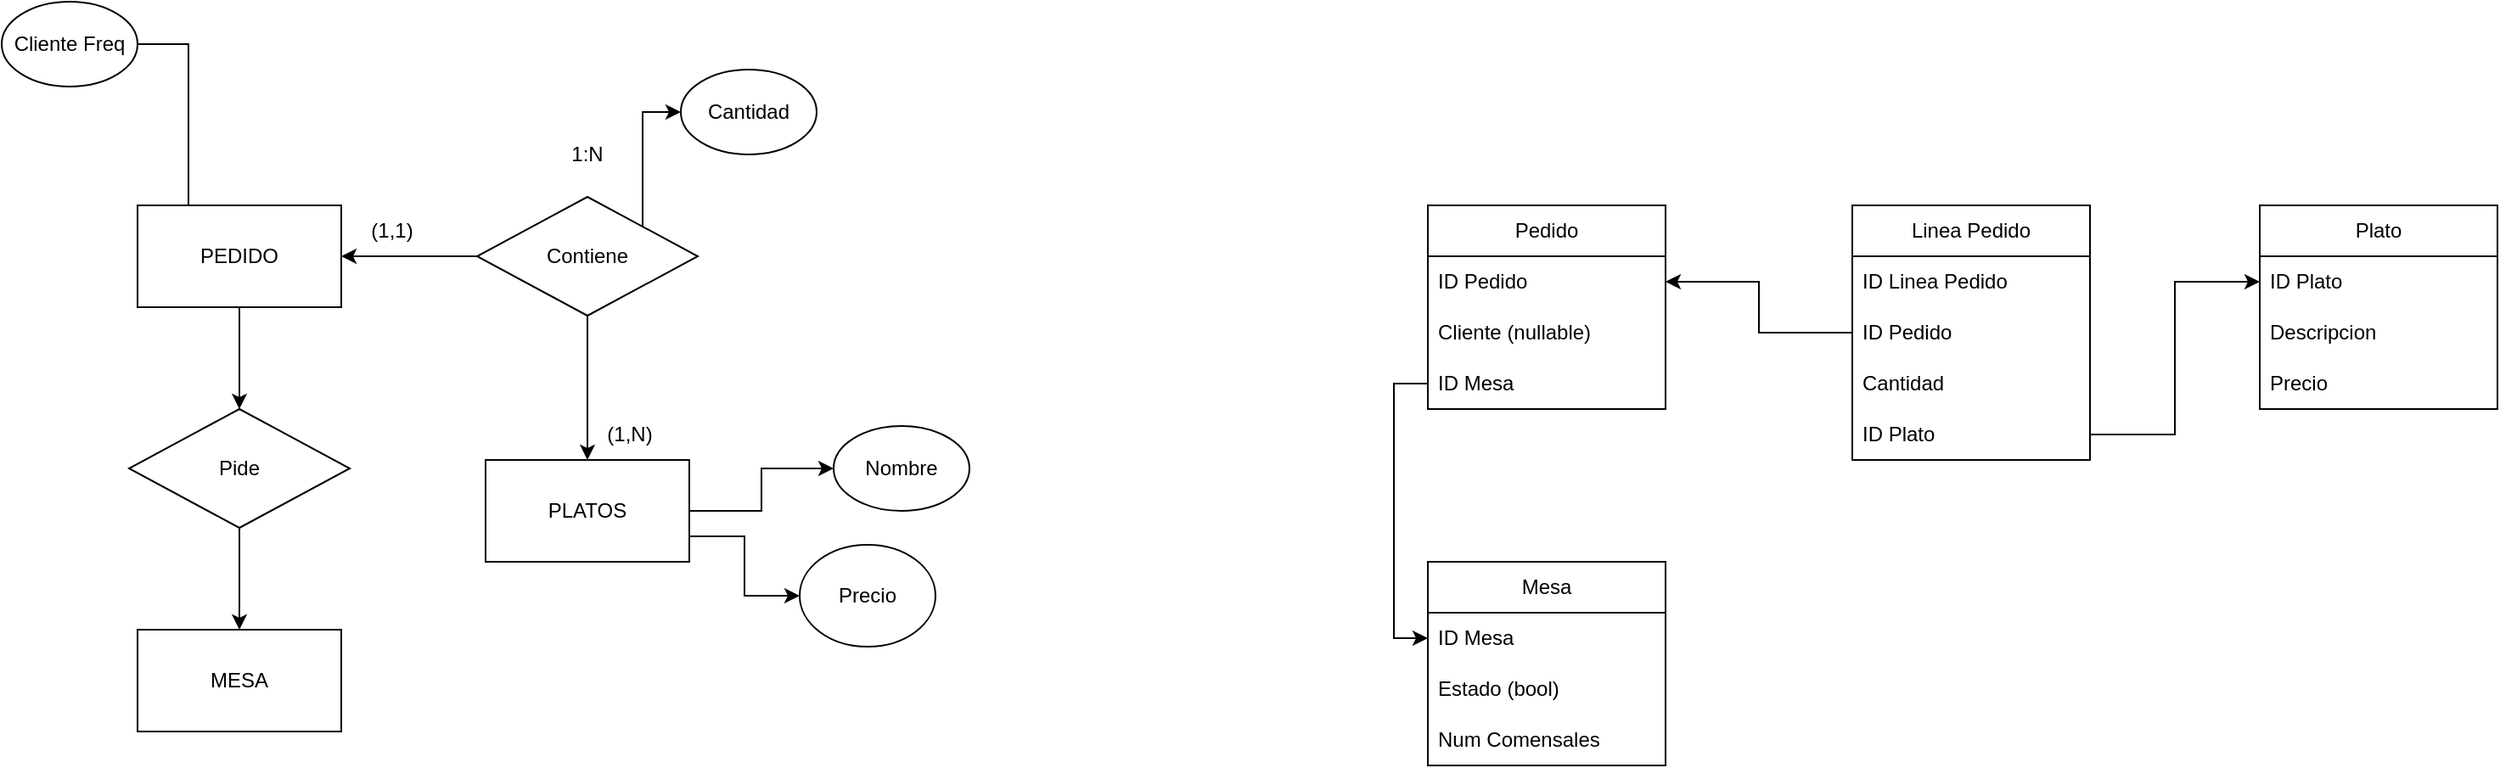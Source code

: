 <mxfile version="28.1.2">
  <diagram name="Página-1" id="tPOE-umdfQiLiTk9m_mQ">
    <mxGraphModel dx="872" dy="492" grid="1" gridSize="10" guides="1" tooltips="1" connect="1" arrows="1" fold="1" page="1" pageScale="1" pageWidth="827" pageHeight="1169" math="0" shadow="0">
      <root>
        <mxCell id="0" />
        <mxCell id="1" parent="0" />
        <mxCell id="jjPFLNIkKFGGpoC9tag5-3" style="edgeStyle=orthogonalEdgeStyle;rounded=0;orthogonalLoop=1;jettySize=auto;html=1;exitX=0.5;exitY=1;exitDx=0;exitDy=0;entryX=0.5;entryY=0;entryDx=0;entryDy=0;" edge="1" parent="1" source="TgwmVwddfvAnvr-EgG34-1" target="jjPFLNIkKFGGpoC9tag5-2">
          <mxGeometry relative="1" as="geometry" />
        </mxCell>
        <mxCell id="TgwmVwddfvAnvr-EgG34-1" value="PEDIDO" style="rounded=0;whiteSpace=wrap;html=1;" parent="1" vertex="1">
          <mxGeometry x="110" y="120" width="120" height="60" as="geometry" />
        </mxCell>
        <mxCell id="6F7VewPT5dQQ3bvfpOFY-6" style="edgeStyle=orthogonalEdgeStyle;rounded=0;orthogonalLoop=1;jettySize=auto;html=1;exitX=1;exitY=0.5;exitDx=0;exitDy=0;entryX=0;entryY=0.5;entryDx=0;entryDy=0;" parent="1" source="TgwmVwddfvAnvr-EgG34-3" target="6F7VewPT5dQQ3bvfpOFY-4" edge="1">
          <mxGeometry relative="1" as="geometry" />
        </mxCell>
        <mxCell id="6F7VewPT5dQQ3bvfpOFY-7" style="edgeStyle=orthogonalEdgeStyle;rounded=0;orthogonalLoop=1;jettySize=auto;html=1;exitX=1;exitY=0.75;exitDx=0;exitDy=0;entryX=0;entryY=0.5;entryDx=0;entryDy=0;" parent="1" source="TgwmVwddfvAnvr-EgG34-3" target="6F7VewPT5dQQ3bvfpOFY-5" edge="1">
          <mxGeometry relative="1" as="geometry" />
        </mxCell>
        <mxCell id="TgwmVwddfvAnvr-EgG34-3" value="PLATOS" style="rounded=0;whiteSpace=wrap;html=1;" parent="1" vertex="1">
          <mxGeometry x="315" y="270" width="120" height="60" as="geometry" />
        </mxCell>
        <mxCell id="TgwmVwddfvAnvr-EgG34-18" style="edgeStyle=orthogonalEdgeStyle;rounded=0;orthogonalLoop=1;jettySize=auto;html=1;exitX=0.5;exitY=1;exitDx=0;exitDy=0;entryX=0.5;entryY=0;entryDx=0;entryDy=0;" parent="1" source="TgwmVwddfvAnvr-EgG34-10" target="TgwmVwddfvAnvr-EgG34-3" edge="1">
          <mxGeometry relative="1" as="geometry" />
        </mxCell>
        <mxCell id="6F7VewPT5dQQ3bvfpOFY-1" style="edgeStyle=orthogonalEdgeStyle;rounded=0;orthogonalLoop=1;jettySize=auto;html=1;entryX=1;entryY=0.5;entryDx=0;entryDy=0;" parent="1" source="TgwmVwddfvAnvr-EgG34-10" target="TgwmVwddfvAnvr-EgG34-1" edge="1">
          <mxGeometry relative="1" as="geometry" />
        </mxCell>
        <mxCell id="6F7VewPT5dQQ3bvfpOFY-3" style="edgeStyle=orthogonalEdgeStyle;rounded=0;orthogonalLoop=1;jettySize=auto;html=1;exitX=1;exitY=0;exitDx=0;exitDy=0;entryX=0;entryY=0.5;entryDx=0;entryDy=0;" parent="1" source="TgwmVwddfvAnvr-EgG34-10" target="6F7VewPT5dQQ3bvfpOFY-2" edge="1">
          <mxGeometry relative="1" as="geometry" />
        </mxCell>
        <mxCell id="TgwmVwddfvAnvr-EgG34-10" value="Contiene" style="rhombus;whiteSpace=wrap;html=1;" parent="1" vertex="1">
          <mxGeometry x="310" y="115" width="130" height="70" as="geometry" />
        </mxCell>
        <mxCell id="TgwmVwddfvAnvr-EgG34-22" value="Pedido" style="swimlane;fontStyle=0;childLayout=stackLayout;horizontal=1;startSize=30;horizontalStack=0;resizeParent=1;resizeParentMax=0;resizeLast=0;collapsible=1;marginBottom=0;whiteSpace=wrap;html=1;" parent="1" vertex="1">
          <mxGeometry x="870" y="120" width="140" height="120" as="geometry" />
        </mxCell>
        <mxCell id="TgwmVwddfvAnvr-EgG34-23" value="ID Pedido" style="text;strokeColor=none;fillColor=none;align=left;verticalAlign=middle;spacingLeft=4;spacingRight=4;overflow=hidden;points=[[0,0.5],[1,0.5]];portConstraint=eastwest;rotatable=0;whiteSpace=wrap;html=1;" parent="TgwmVwddfvAnvr-EgG34-22" vertex="1">
          <mxGeometry y="30" width="140" height="30" as="geometry" />
        </mxCell>
        <mxCell id="TgwmVwddfvAnvr-EgG34-24" value="Cliente (nullable)" style="text;strokeColor=none;fillColor=none;align=left;verticalAlign=middle;spacingLeft=4;spacingRight=4;overflow=hidden;points=[[0,0.5],[1,0.5]];portConstraint=eastwest;rotatable=0;whiteSpace=wrap;html=1;" parent="TgwmVwddfvAnvr-EgG34-22" vertex="1">
          <mxGeometry y="60" width="140" height="30" as="geometry" />
        </mxCell>
        <mxCell id="TgwmVwddfvAnvr-EgG34-45" value="ID Mesa" style="text;strokeColor=none;fillColor=none;align=left;verticalAlign=middle;spacingLeft=4;spacingRight=4;overflow=hidden;points=[[0,0.5],[1,0.5]];portConstraint=eastwest;rotatable=0;whiteSpace=wrap;html=1;" parent="TgwmVwddfvAnvr-EgG34-22" vertex="1">
          <mxGeometry y="90" width="140" height="30" as="geometry" />
        </mxCell>
        <mxCell id="TgwmVwddfvAnvr-EgG34-26" value="Linea Pedido" style="swimlane;fontStyle=0;childLayout=stackLayout;horizontal=1;startSize=30;horizontalStack=0;resizeParent=1;resizeParentMax=0;resizeLast=0;collapsible=1;marginBottom=0;whiteSpace=wrap;html=1;" parent="1" vertex="1">
          <mxGeometry x="1120" y="120" width="140" height="150" as="geometry">
            <mxRectangle x="920" y="130" width="110" height="30" as="alternateBounds" />
          </mxGeometry>
        </mxCell>
        <mxCell id="TgwmVwddfvAnvr-EgG34-27" value="ID Linea Pedido" style="text;strokeColor=none;fillColor=none;align=left;verticalAlign=middle;spacingLeft=4;spacingRight=4;overflow=hidden;points=[[0,0.5],[1,0.5]];portConstraint=eastwest;rotatable=0;whiteSpace=wrap;html=1;" parent="TgwmVwddfvAnvr-EgG34-26" vertex="1">
          <mxGeometry y="30" width="140" height="30" as="geometry" />
        </mxCell>
        <mxCell id="TgwmVwddfvAnvr-EgG34-28" value="ID Pedido" style="text;strokeColor=none;fillColor=none;align=left;verticalAlign=middle;spacingLeft=4;spacingRight=4;overflow=hidden;points=[[0,0.5],[1,0.5]];portConstraint=eastwest;rotatable=0;whiteSpace=wrap;html=1;" parent="TgwmVwddfvAnvr-EgG34-26" vertex="1">
          <mxGeometry y="60" width="140" height="30" as="geometry" />
        </mxCell>
        <mxCell id="TgwmVwddfvAnvr-EgG34-29" value="Cantida&lt;span style=&quot;background-color: transparent; color: light-dark(rgb(0, 0, 0), rgb(255, 255, 255));&quot;&gt;d&lt;/span&gt;" style="text;strokeColor=none;fillColor=none;align=left;verticalAlign=middle;spacingLeft=4;spacingRight=4;overflow=hidden;points=[[0,0.5],[1,0.5]];portConstraint=eastwest;rotatable=0;whiteSpace=wrap;html=1;" parent="TgwmVwddfvAnvr-EgG34-26" vertex="1">
          <mxGeometry y="90" width="140" height="30" as="geometry" />
        </mxCell>
        <mxCell id="TgwmVwddfvAnvr-EgG34-35" value="ID Plato" style="text;strokeColor=none;fillColor=none;align=left;verticalAlign=middle;spacingLeft=4;spacingRight=4;overflow=hidden;points=[[0,0.5],[1,0.5]];portConstraint=eastwest;rotatable=0;whiteSpace=wrap;html=1;" parent="TgwmVwddfvAnvr-EgG34-26" vertex="1">
          <mxGeometry y="120" width="140" height="30" as="geometry" />
        </mxCell>
        <mxCell id="TgwmVwddfvAnvr-EgG34-30" style="edgeStyle=orthogonalEdgeStyle;rounded=0;orthogonalLoop=1;jettySize=auto;html=1;exitX=0;exitY=0.5;exitDx=0;exitDy=0;" parent="1" source="TgwmVwddfvAnvr-EgG34-28" target="TgwmVwddfvAnvr-EgG34-23" edge="1">
          <mxGeometry relative="1" as="geometry" />
        </mxCell>
        <mxCell id="TgwmVwddfvAnvr-EgG34-36" value="Plato" style="swimlane;fontStyle=0;childLayout=stackLayout;horizontal=1;startSize=30;horizontalStack=0;resizeParent=1;resizeParentMax=0;resizeLast=0;collapsible=1;marginBottom=0;whiteSpace=wrap;html=1;" parent="1" vertex="1">
          <mxGeometry x="1360" y="120" width="140" height="120" as="geometry">
            <mxRectangle x="920" y="130" width="110" height="30" as="alternateBounds" />
          </mxGeometry>
        </mxCell>
        <mxCell id="TgwmVwddfvAnvr-EgG34-37" value="ID Plato" style="text;strokeColor=none;fillColor=none;align=left;verticalAlign=middle;spacingLeft=4;spacingRight=4;overflow=hidden;points=[[0,0.5],[1,0.5]];portConstraint=eastwest;rotatable=0;whiteSpace=wrap;html=1;" parent="TgwmVwddfvAnvr-EgG34-36" vertex="1">
          <mxGeometry y="30" width="140" height="30" as="geometry" />
        </mxCell>
        <mxCell id="TgwmVwddfvAnvr-EgG34-38" value="Descripcion" style="text;strokeColor=none;fillColor=none;align=left;verticalAlign=middle;spacingLeft=4;spacingRight=4;overflow=hidden;points=[[0,0.5],[1,0.5]];portConstraint=eastwest;rotatable=0;whiteSpace=wrap;html=1;" parent="TgwmVwddfvAnvr-EgG34-36" vertex="1">
          <mxGeometry y="60" width="140" height="30" as="geometry" />
        </mxCell>
        <mxCell id="TgwmVwddfvAnvr-EgG34-39" value="Precio" style="text;strokeColor=none;fillColor=none;align=left;verticalAlign=middle;spacingLeft=4;spacingRight=4;overflow=hidden;points=[[0,0.5],[1,0.5]];portConstraint=eastwest;rotatable=0;whiteSpace=wrap;html=1;" parent="TgwmVwddfvAnvr-EgG34-36" vertex="1">
          <mxGeometry y="90" width="140" height="30" as="geometry" />
        </mxCell>
        <mxCell id="TgwmVwddfvAnvr-EgG34-41" style="edgeStyle=orthogonalEdgeStyle;rounded=0;orthogonalLoop=1;jettySize=auto;html=1;entryX=0;entryY=0.5;entryDx=0;entryDy=0;" parent="1" source="TgwmVwddfvAnvr-EgG34-35" target="TgwmVwddfvAnvr-EgG34-37" edge="1">
          <mxGeometry relative="1" as="geometry" />
        </mxCell>
        <mxCell id="6F7VewPT5dQQ3bvfpOFY-2" value="Cantidad" style="ellipse;whiteSpace=wrap;html=1;" parent="1" vertex="1">
          <mxGeometry x="430" y="40" width="80" height="50" as="geometry" />
        </mxCell>
        <mxCell id="6F7VewPT5dQQ3bvfpOFY-4" value="Nombre" style="ellipse;whiteSpace=wrap;html=1;" parent="1" vertex="1">
          <mxGeometry x="520" y="250" width="80" height="50" as="geometry" />
        </mxCell>
        <mxCell id="6F7VewPT5dQQ3bvfpOFY-5" value="Precio" style="ellipse;whiteSpace=wrap;html=1;" parent="1" vertex="1">
          <mxGeometry x="500" y="320" width="80" height="60" as="geometry" />
        </mxCell>
        <mxCell id="6F7VewPT5dQQ3bvfpOFY-11" style="edgeStyle=orthogonalEdgeStyle;rounded=0;orthogonalLoop=1;jettySize=auto;html=1;exitX=1;exitY=0.5;exitDx=0;exitDy=0;entryX=0.25;entryY=0;entryDx=0;entryDy=0;endArrow=none;endFill=0;" parent="1" source="6F7VewPT5dQQ3bvfpOFY-8" target="TgwmVwddfvAnvr-EgG34-1" edge="1">
          <mxGeometry relative="1" as="geometry" />
        </mxCell>
        <mxCell id="6F7VewPT5dQQ3bvfpOFY-8" value="Cliente Freq" style="ellipse;whiteSpace=wrap;html=1;" parent="1" vertex="1">
          <mxGeometry x="30" width="80" height="50" as="geometry" />
        </mxCell>
        <mxCell id="6F7VewPT5dQQ3bvfpOFY-12" value="1:N" style="text;html=1;align=center;verticalAlign=middle;whiteSpace=wrap;rounded=0;" parent="1" vertex="1">
          <mxGeometry x="345" y="75" width="60" height="30" as="geometry" />
        </mxCell>
        <mxCell id="6F7VewPT5dQQ3bvfpOFY-13" value="(1,1)" style="text;html=1;align=center;verticalAlign=middle;whiteSpace=wrap;rounded=0;" parent="1" vertex="1">
          <mxGeometry x="230" y="120" width="60" height="30" as="geometry" />
        </mxCell>
        <mxCell id="6F7VewPT5dQQ3bvfpOFY-14" value="(1,N)" style="text;html=1;align=center;verticalAlign=middle;whiteSpace=wrap;rounded=0;" parent="1" vertex="1">
          <mxGeometry x="370" y="240" width="60" height="30" as="geometry" />
        </mxCell>
        <mxCell id="jjPFLNIkKFGGpoC9tag5-1" value="MESA" style="rounded=0;whiteSpace=wrap;html=1;" vertex="1" parent="1">
          <mxGeometry x="110" y="370" width="120" height="60" as="geometry" />
        </mxCell>
        <mxCell id="jjPFLNIkKFGGpoC9tag5-4" style="edgeStyle=orthogonalEdgeStyle;rounded=0;orthogonalLoop=1;jettySize=auto;html=1;exitX=0.5;exitY=1;exitDx=0;exitDy=0;entryX=0.5;entryY=0;entryDx=0;entryDy=0;" edge="1" parent="1" source="jjPFLNIkKFGGpoC9tag5-2" target="jjPFLNIkKFGGpoC9tag5-1">
          <mxGeometry relative="1" as="geometry" />
        </mxCell>
        <mxCell id="jjPFLNIkKFGGpoC9tag5-2" value="Pide" style="rhombus;whiteSpace=wrap;html=1;" vertex="1" parent="1">
          <mxGeometry x="105" y="240" width="130" height="70" as="geometry" />
        </mxCell>
        <mxCell id="jjPFLNIkKFGGpoC9tag5-6" value="Mesa" style="swimlane;fontStyle=0;childLayout=stackLayout;horizontal=1;startSize=30;horizontalStack=0;resizeParent=1;resizeParentMax=0;resizeLast=0;collapsible=1;marginBottom=0;whiteSpace=wrap;html=1;" vertex="1" parent="1">
          <mxGeometry x="870" y="330" width="140" height="120" as="geometry" />
        </mxCell>
        <mxCell id="jjPFLNIkKFGGpoC9tag5-7" value="ID Mesa" style="text;strokeColor=none;fillColor=none;align=left;verticalAlign=middle;spacingLeft=4;spacingRight=4;overflow=hidden;points=[[0,0.5],[1,0.5]];portConstraint=eastwest;rotatable=0;whiteSpace=wrap;html=1;" vertex="1" parent="jjPFLNIkKFGGpoC9tag5-6">
          <mxGeometry y="30" width="140" height="30" as="geometry" />
        </mxCell>
        <mxCell id="jjPFLNIkKFGGpoC9tag5-8" value="Estado (bool)" style="text;strokeColor=none;fillColor=none;align=left;verticalAlign=middle;spacingLeft=4;spacingRight=4;overflow=hidden;points=[[0,0.5],[1,0.5]];portConstraint=eastwest;rotatable=0;whiteSpace=wrap;html=1;" vertex="1" parent="jjPFLNIkKFGGpoC9tag5-6">
          <mxGeometry y="60" width="140" height="30" as="geometry" />
        </mxCell>
        <mxCell id="jjPFLNIkKFGGpoC9tag5-9" value="Num Comensales" style="text;strokeColor=none;fillColor=none;align=left;verticalAlign=middle;spacingLeft=4;spacingRight=4;overflow=hidden;points=[[0,0.5],[1,0.5]];portConstraint=eastwest;rotatable=0;whiteSpace=wrap;html=1;" vertex="1" parent="jjPFLNIkKFGGpoC9tag5-6">
          <mxGeometry y="90" width="140" height="30" as="geometry" />
        </mxCell>
        <mxCell id="jjPFLNIkKFGGpoC9tag5-10" style="edgeStyle=orthogonalEdgeStyle;rounded=0;orthogonalLoop=1;jettySize=auto;html=1;entryX=0;entryY=0.5;entryDx=0;entryDy=0;" edge="1" parent="1" source="TgwmVwddfvAnvr-EgG34-45" target="jjPFLNIkKFGGpoC9tag5-7">
          <mxGeometry relative="1" as="geometry" />
        </mxCell>
      </root>
    </mxGraphModel>
  </diagram>
</mxfile>
